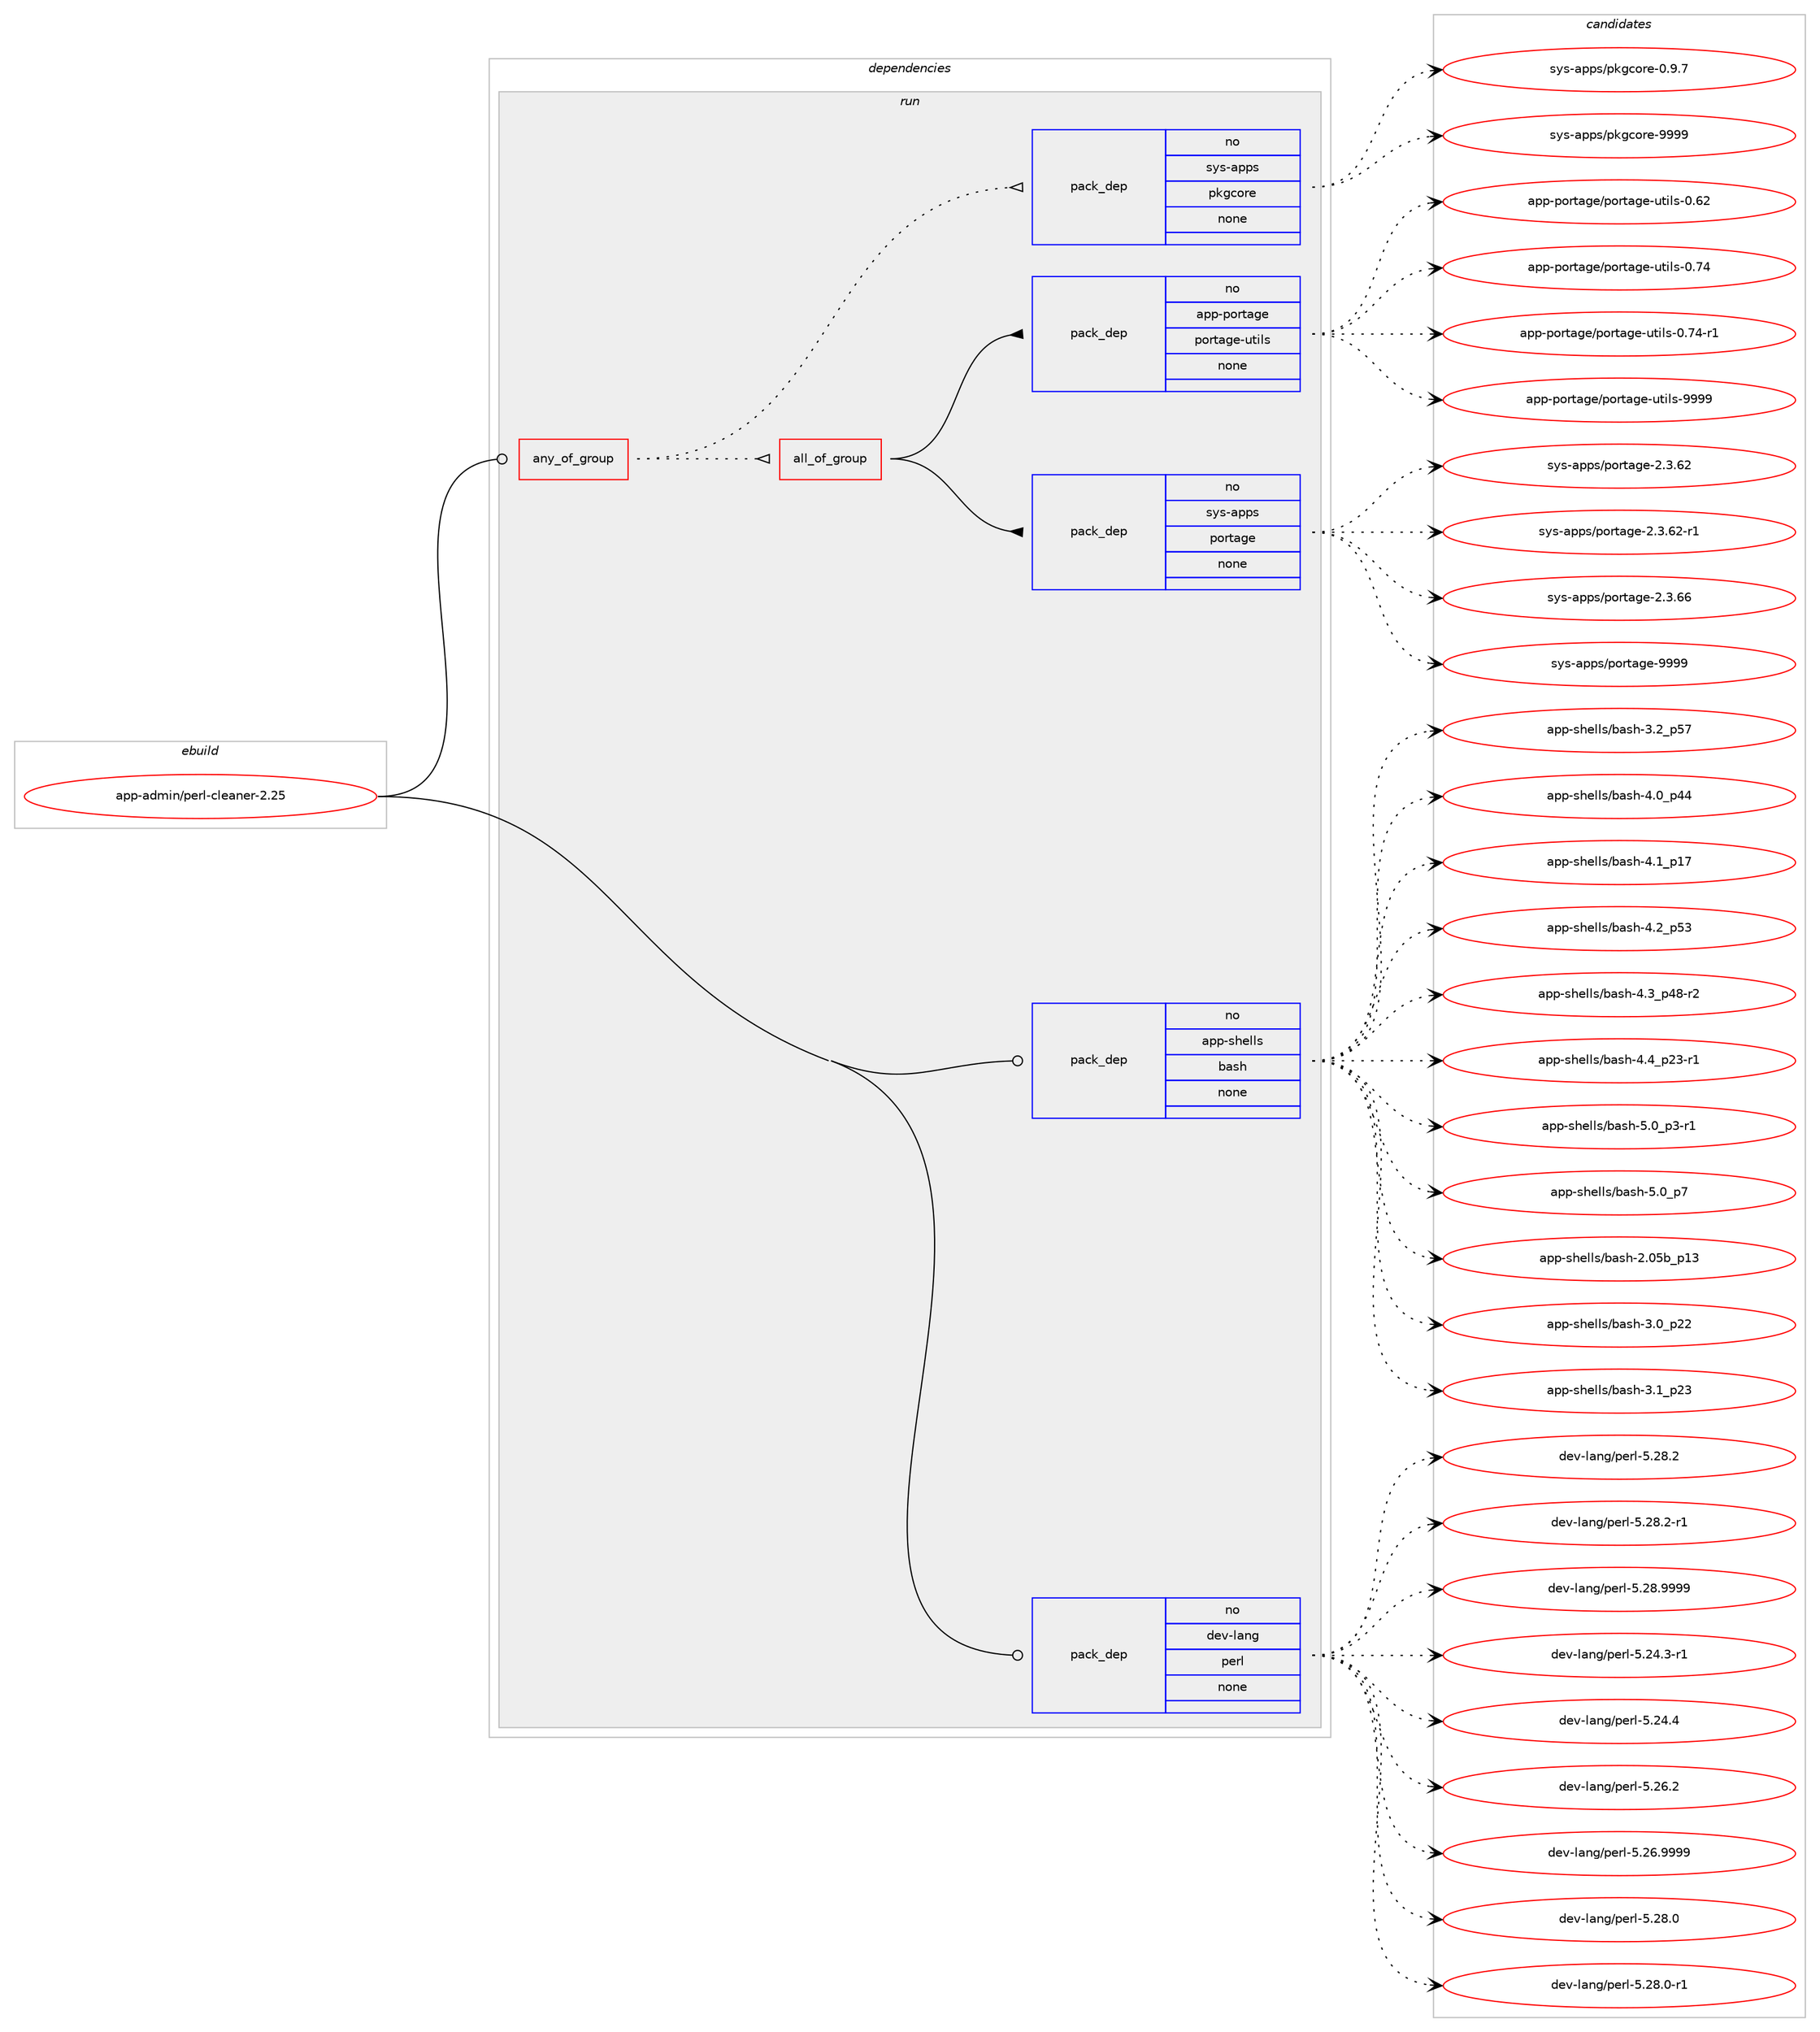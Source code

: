 digraph prolog {

# *************
# Graph options
# *************

newrank=true;
concentrate=true;
compound=true;
graph [rankdir=LR,fontname=Helvetica,fontsize=10,ranksep=1.5];#, ranksep=2.5, nodesep=0.2];
edge  [arrowhead=vee];
node  [fontname=Helvetica,fontsize=10];

# **********
# The ebuild
# **********

subgraph cluster_leftcol {
color=gray;
rank=same;
label=<<i>ebuild</i>>;
id [label="app-admin/perl-cleaner-2.25", color=red, width=4, href="../app-admin/perl-cleaner-2.25.svg"];
}

# ****************
# The dependencies
# ****************

subgraph cluster_midcol {
color=gray;
label=<<i>dependencies</i>>;
subgraph cluster_compile {
fillcolor="#eeeeee";
style=filled;
label=<<i>compile</i>>;
}
subgraph cluster_compileandrun {
fillcolor="#eeeeee";
style=filled;
label=<<i>compile and run</i>>;
}
subgraph cluster_run {
fillcolor="#eeeeee";
style=filled;
label=<<i>run</i>>;
subgraph any3 {
dependency212 [label=<<TABLE BORDER="0" CELLBORDER="1" CELLSPACING="0" CELLPADDING="4"><TR><TD CELLPADDING="10">any_of_group</TD></TR></TABLE>>, shape=none, color=red];subgraph all1 {
dependency213 [label=<<TABLE BORDER="0" CELLBORDER="1" CELLSPACING="0" CELLPADDING="4"><TR><TD CELLPADDING="10">all_of_group</TD></TR></TABLE>>, shape=none, color=red];subgraph pack199 {
dependency214 [label=<<TABLE BORDER="0" CELLBORDER="1" CELLSPACING="0" CELLPADDING="4" WIDTH="220"><TR><TD ROWSPAN="6" CELLPADDING="30">pack_dep</TD></TR><TR><TD WIDTH="110">no</TD></TR><TR><TD>sys-apps</TD></TR><TR><TD>portage</TD></TR><TR><TD>none</TD></TR><TR><TD></TD></TR></TABLE>>, shape=none, color=blue];
}
dependency213:e -> dependency214:w [weight=20,style="solid",arrowhead="inv"];
subgraph pack200 {
dependency215 [label=<<TABLE BORDER="0" CELLBORDER="1" CELLSPACING="0" CELLPADDING="4" WIDTH="220"><TR><TD ROWSPAN="6" CELLPADDING="30">pack_dep</TD></TR><TR><TD WIDTH="110">no</TD></TR><TR><TD>app-portage</TD></TR><TR><TD>portage-utils</TD></TR><TR><TD>none</TD></TR><TR><TD></TD></TR></TABLE>>, shape=none, color=blue];
}
dependency213:e -> dependency215:w [weight=20,style="solid",arrowhead="inv"];
}
dependency212:e -> dependency213:w [weight=20,style="dotted",arrowhead="oinv"];
subgraph pack201 {
dependency216 [label=<<TABLE BORDER="0" CELLBORDER="1" CELLSPACING="0" CELLPADDING="4" WIDTH="220"><TR><TD ROWSPAN="6" CELLPADDING="30">pack_dep</TD></TR><TR><TD WIDTH="110">no</TD></TR><TR><TD>sys-apps</TD></TR><TR><TD>pkgcore</TD></TR><TR><TD>none</TD></TR><TR><TD></TD></TR></TABLE>>, shape=none, color=blue];
}
dependency212:e -> dependency216:w [weight=20,style="dotted",arrowhead="oinv"];
}
id:e -> dependency212:w [weight=20,style="solid",arrowhead="odot"];
subgraph pack202 {
dependency217 [label=<<TABLE BORDER="0" CELLBORDER="1" CELLSPACING="0" CELLPADDING="4" WIDTH="220"><TR><TD ROWSPAN="6" CELLPADDING="30">pack_dep</TD></TR><TR><TD WIDTH="110">no</TD></TR><TR><TD>app-shells</TD></TR><TR><TD>bash</TD></TR><TR><TD>none</TD></TR><TR><TD></TD></TR></TABLE>>, shape=none, color=blue];
}
id:e -> dependency217:w [weight=20,style="solid",arrowhead="odot"];
subgraph pack203 {
dependency218 [label=<<TABLE BORDER="0" CELLBORDER="1" CELLSPACING="0" CELLPADDING="4" WIDTH="220"><TR><TD ROWSPAN="6" CELLPADDING="30">pack_dep</TD></TR><TR><TD WIDTH="110">no</TD></TR><TR><TD>dev-lang</TD></TR><TR><TD>perl</TD></TR><TR><TD>none</TD></TR><TR><TD></TD></TR></TABLE>>, shape=none, color=blue];
}
id:e -> dependency218:w [weight=20,style="solid",arrowhead="odot"];
}
}

# **************
# The candidates
# **************

subgraph cluster_choices {
rank=same;
color=gray;
label=<<i>candidates</i>>;

subgraph choice199 {
color=black;
nodesep=1;
choice1151211154597112112115471121111141169710310145504651465450 [label="sys-apps/portage-2.3.62", color=red, width=4,href="../sys-apps/portage-2.3.62.svg"];
choice11512111545971121121154711211111411697103101455046514654504511449 [label="sys-apps/portage-2.3.62-r1", color=red, width=4,href="../sys-apps/portage-2.3.62-r1.svg"];
choice1151211154597112112115471121111141169710310145504651465454 [label="sys-apps/portage-2.3.66", color=red, width=4,href="../sys-apps/portage-2.3.66.svg"];
choice115121115459711211211547112111114116971031014557575757 [label="sys-apps/portage-9999", color=red, width=4,href="../sys-apps/portage-9999.svg"];
dependency214:e -> choice1151211154597112112115471121111141169710310145504651465450:w [style=dotted,weight="100"];
dependency214:e -> choice11512111545971121121154711211111411697103101455046514654504511449:w [style=dotted,weight="100"];
dependency214:e -> choice1151211154597112112115471121111141169710310145504651465454:w [style=dotted,weight="100"];
dependency214:e -> choice115121115459711211211547112111114116971031014557575757:w [style=dotted,weight="100"];
}
subgraph choice200 {
color=black;
nodesep=1;
choice9711211245112111114116971031014711211111411697103101451171161051081154548465450 [label="app-portage/portage-utils-0.62", color=red, width=4,href="../app-portage/portage-utils-0.62.svg"];
choice9711211245112111114116971031014711211111411697103101451171161051081154548465552 [label="app-portage/portage-utils-0.74", color=red, width=4,href="../app-portage/portage-utils-0.74.svg"];
choice97112112451121111141169710310147112111114116971031014511711610510811545484655524511449 [label="app-portage/portage-utils-0.74-r1", color=red, width=4,href="../app-portage/portage-utils-0.74-r1.svg"];
choice9711211245112111114116971031014711211111411697103101451171161051081154557575757 [label="app-portage/portage-utils-9999", color=red, width=4,href="../app-portage/portage-utils-9999.svg"];
dependency215:e -> choice9711211245112111114116971031014711211111411697103101451171161051081154548465450:w [style=dotted,weight="100"];
dependency215:e -> choice9711211245112111114116971031014711211111411697103101451171161051081154548465552:w [style=dotted,weight="100"];
dependency215:e -> choice97112112451121111141169710310147112111114116971031014511711610510811545484655524511449:w [style=dotted,weight="100"];
dependency215:e -> choice9711211245112111114116971031014711211111411697103101451171161051081154557575757:w [style=dotted,weight="100"];
}
subgraph choice201 {
color=black;
nodesep=1;
choice11512111545971121121154711210710399111114101454846574655 [label="sys-apps/pkgcore-0.9.7", color=red, width=4,href="../sys-apps/pkgcore-0.9.7.svg"];
choice115121115459711211211547112107103991111141014557575757 [label="sys-apps/pkgcore-9999", color=red, width=4,href="../sys-apps/pkgcore-9999.svg"];
dependency216:e -> choice11512111545971121121154711210710399111114101454846574655:w [style=dotted,weight="100"];
dependency216:e -> choice115121115459711211211547112107103991111141014557575757:w [style=dotted,weight="100"];
}
subgraph choice202 {
color=black;
nodesep=1;
choice9711211245115104101108108115479897115104455046485398951124951 [label="app-shells/bash-2.05b_p13", color=red, width=4,href="../app-shells/bash-2.05b_p13.svg"];
choice971121124511510410110810811547989711510445514648951125050 [label="app-shells/bash-3.0_p22", color=red, width=4,href="../app-shells/bash-3.0_p22.svg"];
choice971121124511510410110810811547989711510445514649951125051 [label="app-shells/bash-3.1_p23", color=red, width=4,href="../app-shells/bash-3.1_p23.svg"];
choice971121124511510410110810811547989711510445514650951125355 [label="app-shells/bash-3.2_p57", color=red, width=4,href="../app-shells/bash-3.2_p57.svg"];
choice971121124511510410110810811547989711510445524648951125252 [label="app-shells/bash-4.0_p44", color=red, width=4,href="../app-shells/bash-4.0_p44.svg"];
choice971121124511510410110810811547989711510445524649951124955 [label="app-shells/bash-4.1_p17", color=red, width=4,href="../app-shells/bash-4.1_p17.svg"];
choice971121124511510410110810811547989711510445524650951125351 [label="app-shells/bash-4.2_p53", color=red, width=4,href="../app-shells/bash-4.2_p53.svg"];
choice9711211245115104101108108115479897115104455246519511252564511450 [label="app-shells/bash-4.3_p48-r2", color=red, width=4,href="../app-shells/bash-4.3_p48-r2.svg"];
choice9711211245115104101108108115479897115104455246529511250514511449 [label="app-shells/bash-4.4_p23-r1", color=red, width=4,href="../app-shells/bash-4.4_p23-r1.svg"];
choice97112112451151041011081081154798971151044553464895112514511449 [label="app-shells/bash-5.0_p3-r1", color=red, width=4,href="../app-shells/bash-5.0_p3-r1.svg"];
choice9711211245115104101108108115479897115104455346489511255 [label="app-shells/bash-5.0_p7", color=red, width=4,href="../app-shells/bash-5.0_p7.svg"];
dependency217:e -> choice9711211245115104101108108115479897115104455046485398951124951:w [style=dotted,weight="100"];
dependency217:e -> choice971121124511510410110810811547989711510445514648951125050:w [style=dotted,weight="100"];
dependency217:e -> choice971121124511510410110810811547989711510445514649951125051:w [style=dotted,weight="100"];
dependency217:e -> choice971121124511510410110810811547989711510445514650951125355:w [style=dotted,weight="100"];
dependency217:e -> choice971121124511510410110810811547989711510445524648951125252:w [style=dotted,weight="100"];
dependency217:e -> choice971121124511510410110810811547989711510445524649951124955:w [style=dotted,weight="100"];
dependency217:e -> choice971121124511510410110810811547989711510445524650951125351:w [style=dotted,weight="100"];
dependency217:e -> choice9711211245115104101108108115479897115104455246519511252564511450:w [style=dotted,weight="100"];
dependency217:e -> choice9711211245115104101108108115479897115104455246529511250514511449:w [style=dotted,weight="100"];
dependency217:e -> choice97112112451151041011081081154798971151044553464895112514511449:w [style=dotted,weight="100"];
dependency217:e -> choice9711211245115104101108108115479897115104455346489511255:w [style=dotted,weight="100"];
}
subgraph choice203 {
color=black;
nodesep=1;
choice100101118451089711010347112101114108455346505246514511449 [label="dev-lang/perl-5.24.3-r1", color=red, width=4,href="../dev-lang/perl-5.24.3-r1.svg"];
choice10010111845108971101034711210111410845534650524652 [label="dev-lang/perl-5.24.4", color=red, width=4,href="../dev-lang/perl-5.24.4.svg"];
choice10010111845108971101034711210111410845534650544650 [label="dev-lang/perl-5.26.2", color=red, width=4,href="../dev-lang/perl-5.26.2.svg"];
choice10010111845108971101034711210111410845534650544657575757 [label="dev-lang/perl-5.26.9999", color=red, width=4,href="../dev-lang/perl-5.26.9999.svg"];
choice10010111845108971101034711210111410845534650564648 [label="dev-lang/perl-5.28.0", color=red, width=4,href="../dev-lang/perl-5.28.0.svg"];
choice100101118451089711010347112101114108455346505646484511449 [label="dev-lang/perl-5.28.0-r1", color=red, width=4,href="../dev-lang/perl-5.28.0-r1.svg"];
choice10010111845108971101034711210111410845534650564650 [label="dev-lang/perl-5.28.2", color=red, width=4,href="../dev-lang/perl-5.28.2.svg"];
choice100101118451089711010347112101114108455346505646504511449 [label="dev-lang/perl-5.28.2-r1", color=red, width=4,href="../dev-lang/perl-5.28.2-r1.svg"];
choice10010111845108971101034711210111410845534650564657575757 [label="dev-lang/perl-5.28.9999", color=red, width=4,href="../dev-lang/perl-5.28.9999.svg"];
dependency218:e -> choice100101118451089711010347112101114108455346505246514511449:w [style=dotted,weight="100"];
dependency218:e -> choice10010111845108971101034711210111410845534650524652:w [style=dotted,weight="100"];
dependency218:e -> choice10010111845108971101034711210111410845534650544650:w [style=dotted,weight="100"];
dependency218:e -> choice10010111845108971101034711210111410845534650544657575757:w [style=dotted,weight="100"];
dependency218:e -> choice10010111845108971101034711210111410845534650564648:w [style=dotted,weight="100"];
dependency218:e -> choice100101118451089711010347112101114108455346505646484511449:w [style=dotted,weight="100"];
dependency218:e -> choice10010111845108971101034711210111410845534650564650:w [style=dotted,weight="100"];
dependency218:e -> choice100101118451089711010347112101114108455346505646504511449:w [style=dotted,weight="100"];
dependency218:e -> choice10010111845108971101034711210111410845534650564657575757:w [style=dotted,weight="100"];
}
}

}
